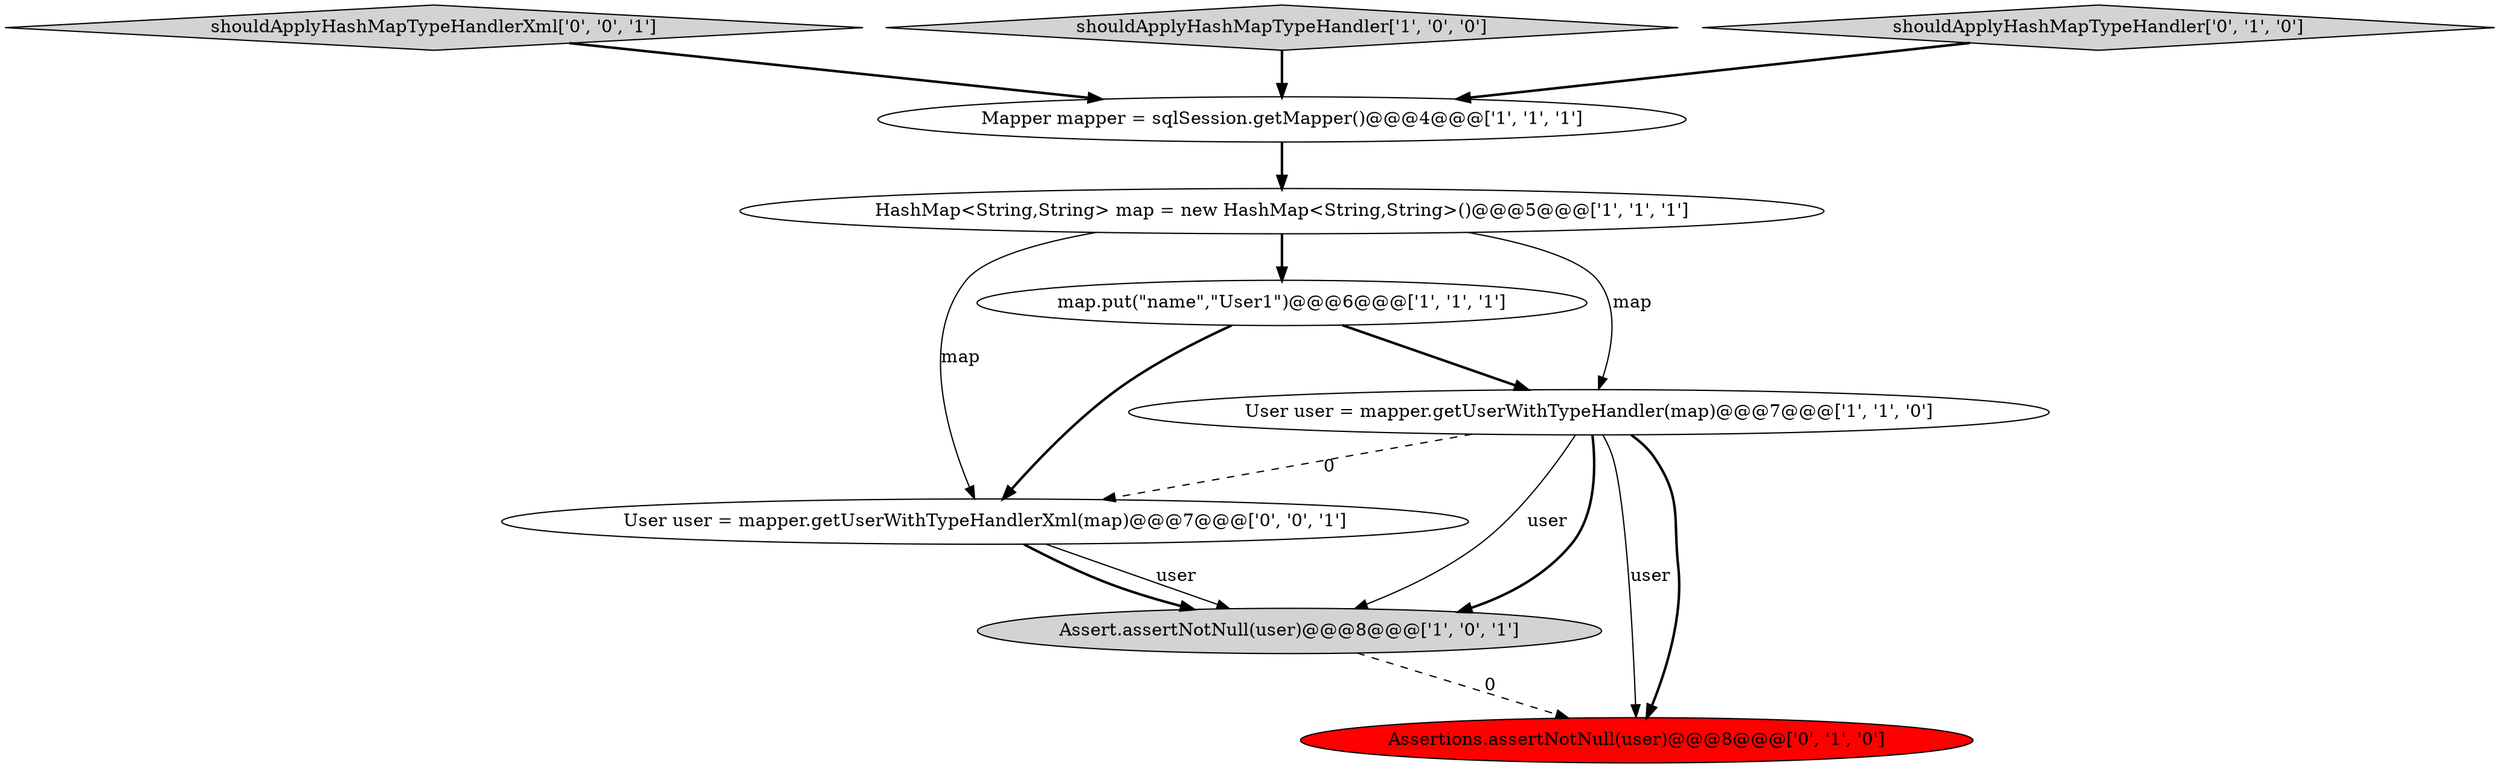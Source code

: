 digraph {
0 [style = filled, label = "Assert.assertNotNull(user)@@@8@@@['1', '0', '1']", fillcolor = lightgray, shape = ellipse image = "AAA0AAABBB1BBB"];
8 [style = filled, label = "shouldApplyHashMapTypeHandlerXml['0', '0', '1']", fillcolor = lightgray, shape = diamond image = "AAA0AAABBB3BBB"];
4 [style = filled, label = "map.put(\"name\",\"User1\")@@@6@@@['1', '1', '1']", fillcolor = white, shape = ellipse image = "AAA0AAABBB1BBB"];
5 [style = filled, label = "User user = mapper.getUserWithTypeHandler(map)@@@7@@@['1', '1', '0']", fillcolor = white, shape = ellipse image = "AAA0AAABBB1BBB"];
3 [style = filled, label = "HashMap<String,String> map = new HashMap<String,String>()@@@5@@@['1', '1', '1']", fillcolor = white, shape = ellipse image = "AAA0AAABBB1BBB"];
1 [style = filled, label = "shouldApplyHashMapTypeHandler['1', '0', '0']", fillcolor = lightgray, shape = diamond image = "AAA0AAABBB1BBB"];
7 [style = filled, label = "Assertions.assertNotNull(user)@@@8@@@['0', '1', '0']", fillcolor = red, shape = ellipse image = "AAA1AAABBB2BBB"];
6 [style = filled, label = "shouldApplyHashMapTypeHandler['0', '1', '0']", fillcolor = lightgray, shape = diamond image = "AAA0AAABBB2BBB"];
2 [style = filled, label = "Mapper mapper = sqlSession.getMapper()@@@4@@@['1', '1', '1']", fillcolor = white, shape = ellipse image = "AAA0AAABBB1BBB"];
9 [style = filled, label = "User user = mapper.getUserWithTypeHandlerXml(map)@@@7@@@['0', '0', '1']", fillcolor = white, shape = ellipse image = "AAA0AAABBB3BBB"];
4->9 [style = bold, label=""];
5->7 [style = bold, label=""];
9->0 [style = solid, label="user"];
5->9 [style = dashed, label="0"];
1->2 [style = bold, label=""];
3->9 [style = solid, label="map"];
5->0 [style = solid, label="user"];
9->0 [style = bold, label=""];
5->7 [style = solid, label="user"];
5->0 [style = bold, label=""];
8->2 [style = bold, label=""];
0->7 [style = dashed, label="0"];
4->5 [style = bold, label=""];
3->4 [style = bold, label=""];
2->3 [style = bold, label=""];
6->2 [style = bold, label=""];
3->5 [style = solid, label="map"];
}
